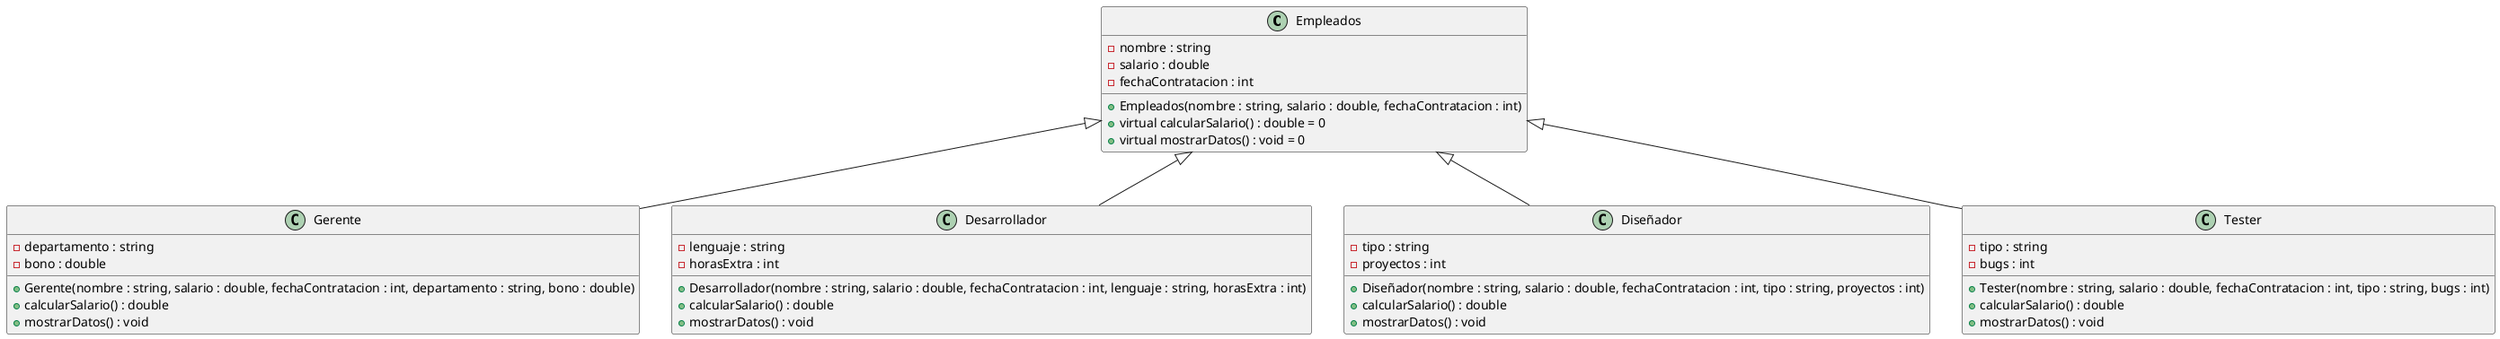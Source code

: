 @startuml
class Empleados {
  -nombre : string
  -salario : double
  -fechaContratacion : int
  +Empleados(nombre : string, salario : double, fechaContratacion : int)
  +virtual calcularSalario() : double = 0
  +virtual mostrarDatos() : void = 0
}

class Gerente {
  -departamento : string
  -bono : double
  +Gerente(nombre : string, salario : double, fechaContratacion : int, departamento : string, bono : double)
  +calcularSalario() : double
  +mostrarDatos() : void
}

class Desarrollador {
  -lenguaje : string
  -horasExtra : int
  +Desarrollador(nombre : string, salario : double, fechaContratacion : int, lenguaje : string, horasExtra : int)
  +calcularSalario() : double
  +mostrarDatos() : void
}

class Diseñador {
  -tipo : string
  -proyectos : int
  +Diseñador(nombre : string, salario : double, fechaContratacion : int, tipo : string, proyectos : int)
  +calcularSalario() : double
  +mostrarDatos() : void
}

class Tester {
  -tipo : string
  -bugs : int
  +Tester(nombre : string, salario : double, fechaContratacion : int, tipo : string, bugs : int)
  +calcularSalario() : double
  +mostrarDatos() : void
}

Empleados <|-- Gerente
Empleados <|-- Desarrollador
Empleados <|-- Diseñador
Empleados <|-- Tester
@enduml